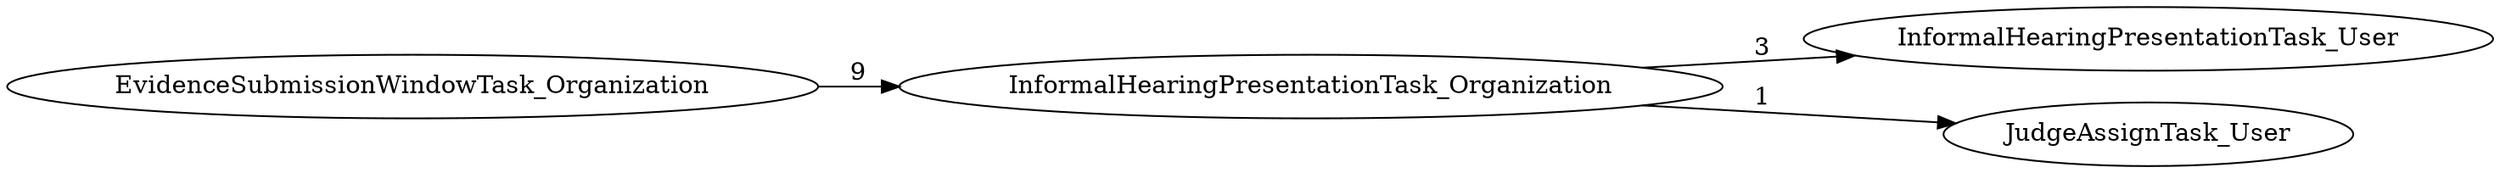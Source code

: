 digraph G {
rankdir="LR";
"InformalHearingPresentationTask_Organization" -> "InformalHearingPresentationTask_User" [label=3]
"InformalHearingPresentationTask_Organization" -> "JudgeAssignTask_User" [label=1]
"EvidenceSubmissionWindowTask_Organization" -> "InformalHearingPresentationTask_Organization" [label=9]
}
